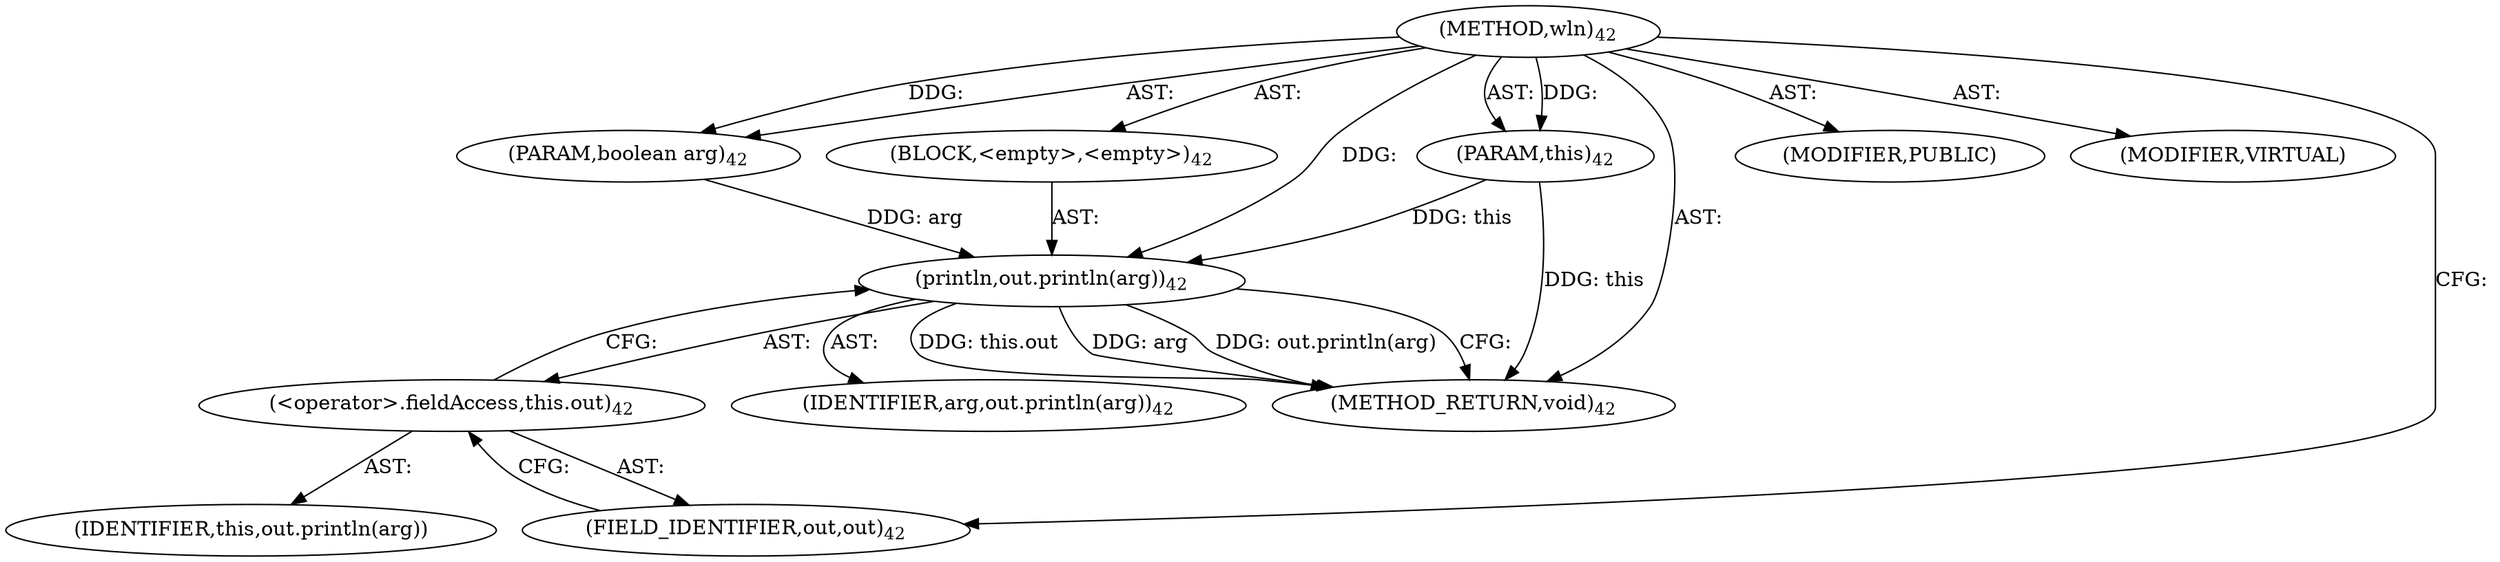 digraph "wln" {  
"333" [label = <(METHOD,wln)<SUB>42</SUB>> ]
"334" [label = <(PARAM,this)<SUB>42</SUB>> ]
"335" [label = <(PARAM,boolean arg)<SUB>42</SUB>> ]
"336" [label = <(BLOCK,&lt;empty&gt;,&lt;empty&gt;)<SUB>42</SUB>> ]
"337" [label = <(println,out.println(arg))<SUB>42</SUB>> ]
"338" [label = <(&lt;operator&gt;.fieldAccess,this.out)<SUB>42</SUB>> ]
"339" [label = <(IDENTIFIER,this,out.println(arg))> ]
"340" [label = <(FIELD_IDENTIFIER,out,out)<SUB>42</SUB>> ]
"341" [label = <(IDENTIFIER,arg,out.println(arg))<SUB>42</SUB>> ]
"342" [label = <(MODIFIER,PUBLIC)> ]
"343" [label = <(MODIFIER,VIRTUAL)> ]
"344" [label = <(METHOD_RETURN,void)<SUB>42</SUB>> ]
  "333" -> "334"  [ label = "AST: "] 
  "333" -> "335"  [ label = "AST: "] 
  "333" -> "336"  [ label = "AST: "] 
  "333" -> "342"  [ label = "AST: "] 
  "333" -> "343"  [ label = "AST: "] 
  "333" -> "344"  [ label = "AST: "] 
  "336" -> "337"  [ label = "AST: "] 
  "337" -> "338"  [ label = "AST: "] 
  "337" -> "341"  [ label = "AST: "] 
  "338" -> "339"  [ label = "AST: "] 
  "338" -> "340"  [ label = "AST: "] 
  "337" -> "344"  [ label = "CFG: "] 
  "338" -> "337"  [ label = "CFG: "] 
  "340" -> "338"  [ label = "CFG: "] 
  "333" -> "340"  [ label = "CFG: "] 
  "334" -> "344"  [ label = "DDG: this"] 
  "337" -> "344"  [ label = "DDG: this.out"] 
  "337" -> "344"  [ label = "DDG: arg"] 
  "337" -> "344"  [ label = "DDG: out.println(arg)"] 
  "333" -> "334"  [ label = "DDG: "] 
  "333" -> "335"  [ label = "DDG: "] 
  "334" -> "337"  [ label = "DDG: this"] 
  "335" -> "337"  [ label = "DDG: arg"] 
  "333" -> "337"  [ label = "DDG: "] 
}
